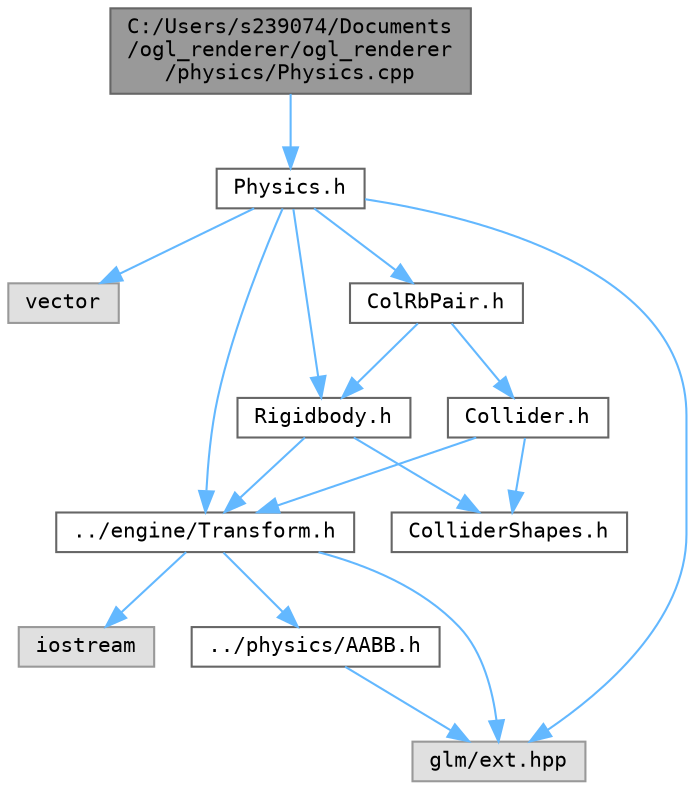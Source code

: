 digraph "C:/Users/s239074/Documents/ogl_renderer/ogl_renderer/physics/Physics.cpp"
{
 // LATEX_PDF_SIZE
  bgcolor="transparent";
  edge [fontname=Terminal,fontsize=10,labelfontname=Helvetica,labelfontsize=10];
  node [fontname=Terminal,fontsize=10,shape=box,height=0.2,width=0.4];
  Node1 [label="C:/Users/s239074/Documents\l/ogl_renderer/ogl_renderer\l/physics/Physics.cpp",height=0.2,width=0.4,color="gray40", fillcolor="grey60", style="filled", fontcolor="black",tooltip=" "];
  Node1 -> Node2 [color="steelblue1",style="solid"];
  Node2 [label="Physics.h",height=0.2,width=0.4,color="grey40", fillcolor="white", style="filled",URL="$_physics_8h.html",tooltip=" "];
  Node2 -> Node3 [color="steelblue1",style="solid"];
  Node3 [label="vector",height=0.2,width=0.4,color="grey60", fillcolor="#E0E0E0", style="filled",tooltip=" "];
  Node2 -> Node4 [color="steelblue1",style="solid"];
  Node4 [label="Rigidbody.h",height=0.2,width=0.4,color="grey40", fillcolor="white", style="filled",URL="$_rigidbody_8h.html",tooltip=" "];
  Node4 -> Node5 [color="steelblue1",style="solid"];
  Node5 [label="../engine/Transform.h",height=0.2,width=0.4,color="grey40", fillcolor="white", style="filled",URL="$_transform_8h.html",tooltip=" "];
  Node5 -> Node6 [color="steelblue1",style="solid"];
  Node6 [label="glm/ext.hpp",height=0.2,width=0.4,color="grey60", fillcolor="#E0E0E0", style="filled",tooltip=" "];
  Node5 -> Node7 [color="steelblue1",style="solid"];
  Node7 [label="../physics/AABB.h",height=0.2,width=0.4,color="grey40", fillcolor="white", style="filled",URL="$_a_a_b_b_8h.html",tooltip=" "];
  Node7 -> Node6 [color="steelblue1",style="solid"];
  Node5 -> Node8 [color="steelblue1",style="solid"];
  Node8 [label="iostream",height=0.2,width=0.4,color="grey60", fillcolor="#E0E0E0", style="filled",tooltip=" "];
  Node4 -> Node9 [color="steelblue1",style="solid"];
  Node9 [label="ColliderShapes.h",height=0.2,width=0.4,color="grey40", fillcolor="white", style="filled",URL="$_collider_shapes_8h.html",tooltip=" "];
  Node2 -> Node10 [color="steelblue1",style="solid"];
  Node10 [label="ColRbPair.h",height=0.2,width=0.4,color="grey40", fillcolor="white", style="filled",URL="$_col_rb_pair_8h.html",tooltip=" "];
  Node10 -> Node4 [color="steelblue1",style="solid"];
  Node10 -> Node11 [color="steelblue1",style="solid"];
  Node11 [label="Collider.h",height=0.2,width=0.4,color="grey40", fillcolor="white", style="filled",URL="$_collider_8h.html",tooltip=" "];
  Node11 -> Node9 [color="steelblue1",style="solid"];
  Node11 -> Node5 [color="steelblue1",style="solid"];
  Node2 -> Node5 [color="steelblue1",style="solid"];
  Node2 -> Node6 [color="steelblue1",style="solid"];
}
